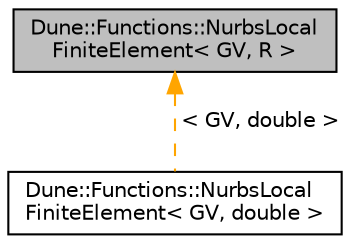 digraph "Dune::Functions::NurbsLocalFiniteElement&lt; GV, R &gt;"
{
 // LATEX_PDF_SIZE
  edge [fontname="Helvetica",fontsize="10",labelfontname="Helvetica",labelfontsize="10"];
  node [fontname="Helvetica",fontsize="10",shape=record];
  Node1 [label="Dune::Functions::NurbsLocal\lFiniteElement\< GV, R \>",height=0.2,width=0.4,color="black", fillcolor="grey75", style="filled", fontcolor="black",tooltip="LocalFiniteElement in the sense of dune-localfunctions, for the B-spline basis on tensor-product grid..."];
  Node1 -> Node2 [dir="back",color="orange",fontsize="10",style="dashed",label=" \< GV, double \>" ,fontname="Helvetica"];
  Node2 [label="Dune::Functions::NurbsLocal\lFiniteElement\< GV, double \>",height=0.2,width=0.4,color="black", fillcolor="white", style="filled",URL="$d3/d0b/a01253.html",tooltip=" "];
}
